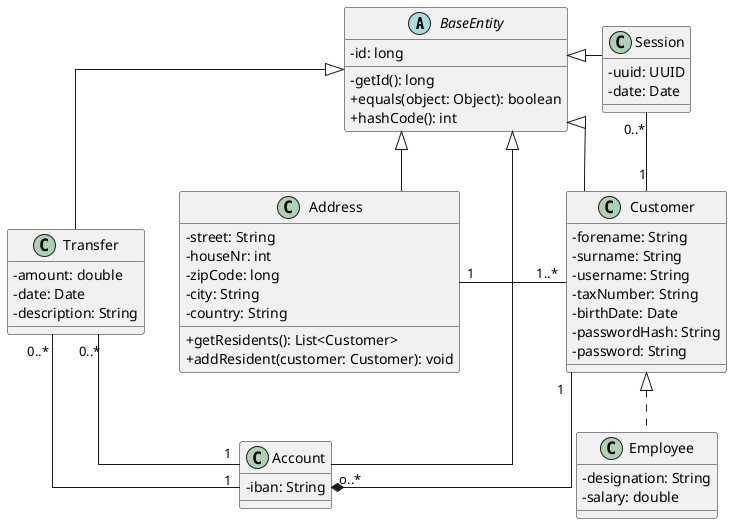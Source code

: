 @startuml
skinparam classAttributeIconSize 0
skinparam linetype ortho

' Declare Classes
abstract class BaseEntity{
   - id: long
   - getId(): long
   + equals(object: Object): boolean
   + hashCode(): int
}

class Account{
  - iban: String
}

class Address{
  - street: String
  - houseNr: int
  - zipCode: long
  - city: String
  - country: String
  + getResidents(): List<Customer>
  + addResident(customer: Customer): void
}

class Customer{
  - forename: String
  - surname: String
  - username: String
  - taxNumber: String
  - birthDate: Date
  - passwordHash: String
  - password: String
}

class Employee{
   - designation: String
   - salary: double
}

class Session{
  - uuid: UUID
  - date: Date
}

class Transfer{
  - amount: double
  - date: Date
  - description: String
}


' Declare relationship of classes
Session "0..*" -- "1" Customer
Customer "1" --* "o..*" Account
Address "1" - "1..*" Customer
Transfer "0..*" - "1" Account
Transfer "0..*" - "1" Account

BaseEntity <|-- Account
BaseEntity <|-- Address
BaseEntity <|-- Customer
BaseEntity <|-- Session
BaseEntity <|-- Transfer

Customer <|.. Employee

BaseEntity -[hidden]> Session
Transfer -[hidden]> Address

@enduml